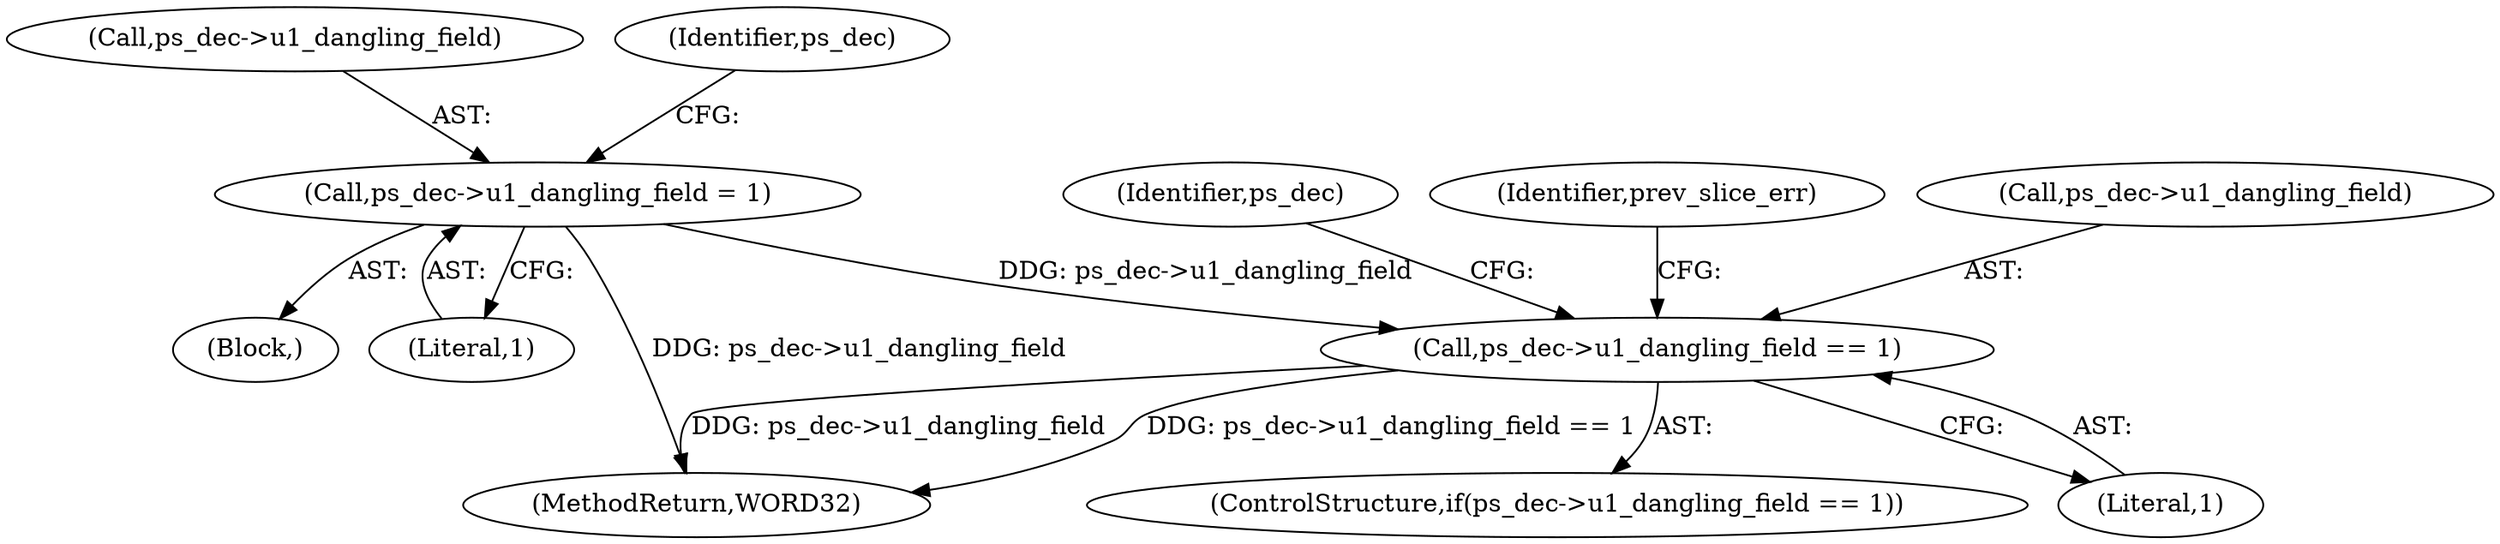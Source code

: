 digraph "0_Android_9a00f562a612d56e7b2b989d168647db900ba6cf_0@pointer" {
"1001055" [label="(Call,ps_dec->u1_dangling_field == 1)"];
"1000828" [label="(Call,ps_dec->u1_dangling_field = 1)"];
"1001063" [label="(Identifier,ps_dec)"];
"1002568" [label="(MethodReturn,WORD32)"];
"1001054" [label="(ControlStructure,if(ps_dec->u1_dangling_field == 1))"];
"1001089" [label="(Identifier,prev_slice_err)"];
"1000832" [label="(Literal,1)"];
"1001059" [label="(Literal,1)"];
"1000828" [label="(Call,ps_dec->u1_dangling_field = 1)"];
"1001055" [label="(Call,ps_dec->u1_dangling_field == 1)"];
"1000829" [label="(Call,ps_dec->u1_dangling_field)"];
"1001056" [label="(Call,ps_dec->u1_dangling_field)"];
"1000835" [label="(Identifier,ps_dec)"];
"1000827" [label="(Block,)"];
"1001055" -> "1001054"  [label="AST: "];
"1001055" -> "1001059"  [label="CFG: "];
"1001056" -> "1001055"  [label="AST: "];
"1001059" -> "1001055"  [label="AST: "];
"1001063" -> "1001055"  [label="CFG: "];
"1001089" -> "1001055"  [label="CFG: "];
"1001055" -> "1002568"  [label="DDG: ps_dec->u1_dangling_field == 1"];
"1001055" -> "1002568"  [label="DDG: ps_dec->u1_dangling_field"];
"1000828" -> "1001055"  [label="DDG: ps_dec->u1_dangling_field"];
"1000828" -> "1000827"  [label="AST: "];
"1000828" -> "1000832"  [label="CFG: "];
"1000829" -> "1000828"  [label="AST: "];
"1000832" -> "1000828"  [label="AST: "];
"1000835" -> "1000828"  [label="CFG: "];
"1000828" -> "1002568"  [label="DDG: ps_dec->u1_dangling_field"];
}
